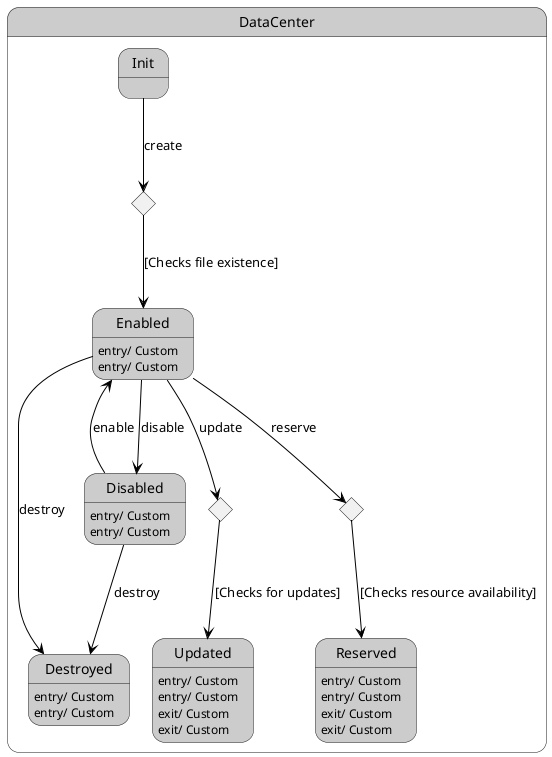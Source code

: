 @startuml



state DataCenter #cccccc {

    state Init #cccccc {
    }

    state Enabled #cccccc {
    }

    state Disabled #cccccc {
    }

    state Destroyed #cccccc {
    }

    state Updated #cccccc {
    }

    state Reserved #cccccc {
    }




state createCondition <<choice>>
Init -[#black]--> createCondition : create

createCondition -[#black]--> Enabled: [Checks file existence]

Enabled: entry/ Custom

Enabled: entry/ Custom

Enabled -[#black]--> Disabled : disable

Enabled -[#black]--> Destroyed : destroy

state updateCondition <<choice>>
Enabled -[#black]--> updateCondition : update

updateCondition -[#black]--> Updated: [Checks for updates]

state reserveCondition <<choice>>
Enabled -[#black]--> reserveCondition : reserve

reserveCondition -[#black]--> Reserved: [Checks resource availability]

Disabled: entry/ Custom

Disabled: entry/ Custom

Disabled -[#black]--> Enabled : enable

Disabled -[#black]--> Destroyed : destroy

Destroyed: entry/ Custom

Destroyed: entry/ Custom

Updated: entry/ Custom

Updated: entry/ Custom

Updated: exit/ Custom

Updated: exit/ Custom

Reserved: entry/ Custom

Reserved: entry/ Custom

Reserved: exit/ Custom

Reserved: exit/ Custom

}


@enduml
